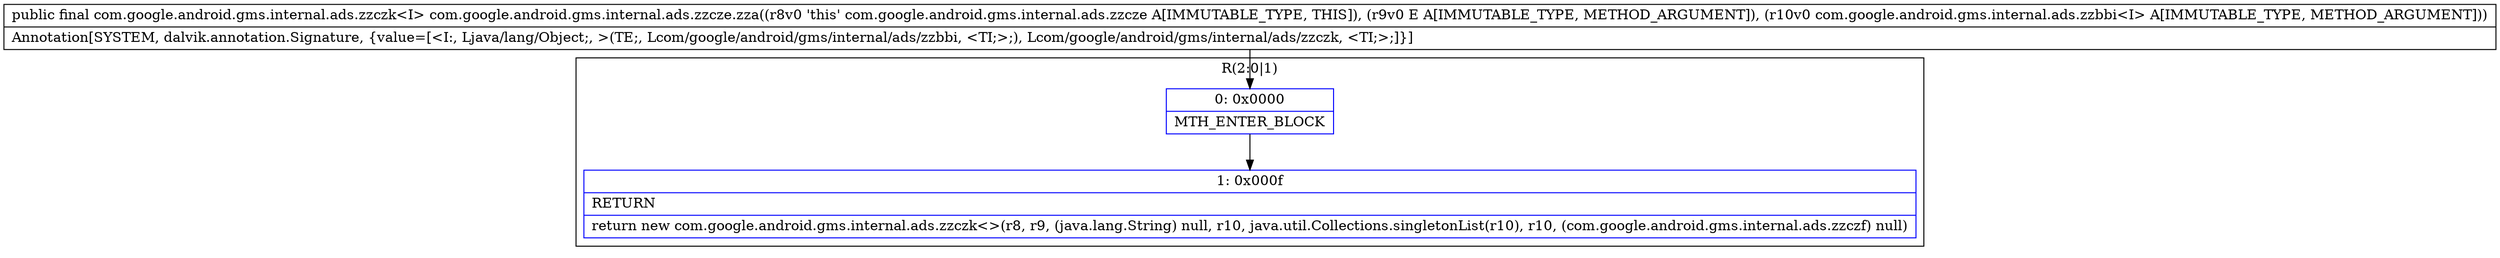 digraph "CFG forcom.google.android.gms.internal.ads.zzcze.zza(Ljava\/lang\/Object;Lcom\/google\/android\/gms\/internal\/ads\/zzbbi;)Lcom\/google\/android\/gms\/internal\/ads\/zzczk;" {
subgraph cluster_Region_1175589450 {
label = "R(2:0|1)";
node [shape=record,color=blue];
Node_0 [shape=record,label="{0\:\ 0x0000|MTH_ENTER_BLOCK\l}"];
Node_1 [shape=record,label="{1\:\ 0x000f|RETURN\l|return new com.google.android.gms.internal.ads.zzczk\<\>(r8, r9, (java.lang.String) null, r10, java.util.Collections.singletonList(r10), r10, (com.google.android.gms.internal.ads.zzczf) null)\l}"];
}
MethodNode[shape=record,label="{public final com.google.android.gms.internal.ads.zzczk\<I\> com.google.android.gms.internal.ads.zzcze.zza((r8v0 'this' com.google.android.gms.internal.ads.zzcze A[IMMUTABLE_TYPE, THIS]), (r9v0 E A[IMMUTABLE_TYPE, METHOD_ARGUMENT]), (r10v0 com.google.android.gms.internal.ads.zzbbi\<I\> A[IMMUTABLE_TYPE, METHOD_ARGUMENT]))  | Annotation[SYSTEM, dalvik.annotation.Signature, \{value=[\<I:, Ljava\/lang\/Object;, \>(TE;, Lcom\/google\/android\/gms\/internal\/ads\/zzbbi, \<TI;\>;), Lcom\/google\/android\/gms\/internal\/ads\/zzczk, \<TI;\>;]\}]\l}"];
MethodNode -> Node_0;
Node_0 -> Node_1;
}


